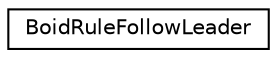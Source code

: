 digraph G
{
  edge [fontname="Helvetica",fontsize="10",labelfontname="Helvetica",labelfontsize="10"];
  node [fontname="Helvetica",fontsize="10",shape=record];
  rankdir=LR;
  Node1 [label="BoidRuleFollowLeader",height=0.2,width=0.4,color="black", fillcolor="white", style="filled",URL="$da/d86/structBoidRuleFollowLeader.html"];
}
